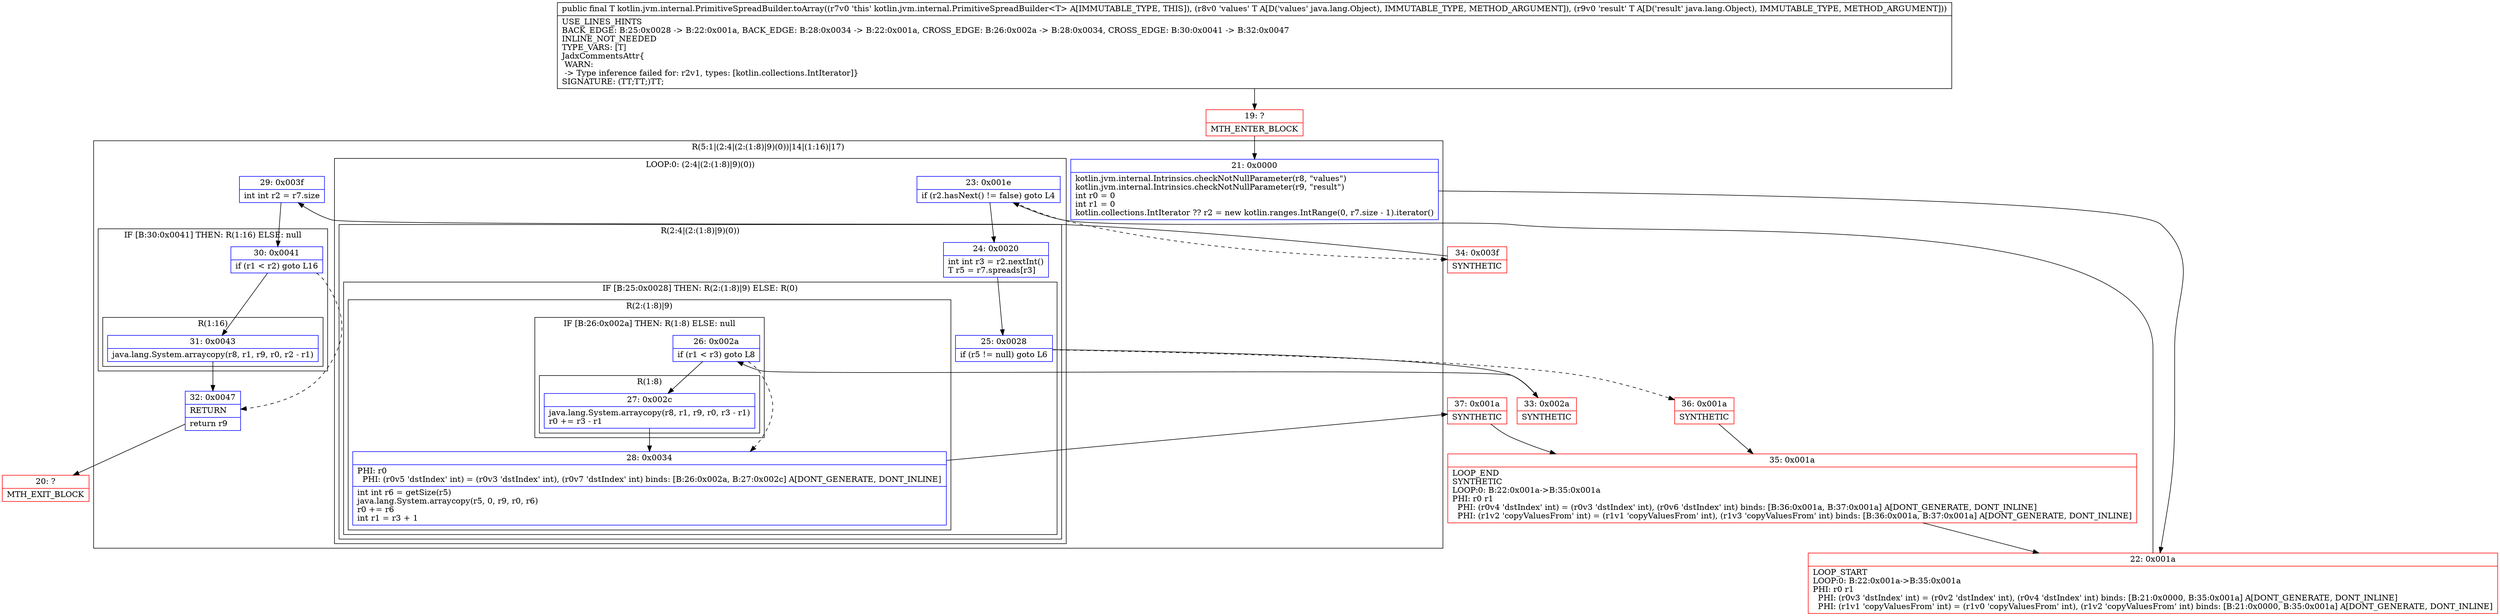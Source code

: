 digraph "CFG forkotlin.jvm.internal.PrimitiveSpreadBuilder.toArray(Ljava\/lang\/Object;Ljava\/lang\/Object;)Ljava\/lang\/Object;" {
subgraph cluster_Region_168926871 {
label = "R(5:1|(2:4|(2:(1:8)|9)(0))|14|(1:16)|17)";
node [shape=record,color=blue];
Node_21 [shape=record,label="{21\:\ 0x0000|kotlin.jvm.internal.Intrinsics.checkNotNullParameter(r8, \"values\")\lkotlin.jvm.internal.Intrinsics.checkNotNullParameter(r9, \"result\")\lint r0 = 0\lint r1 = 0\lkotlin.collections.IntIterator ?? r2 = new kotlin.ranges.IntRange(0, r7.size \- 1).iterator()\l}"];
subgraph cluster_LoopRegion_1565636349 {
label = "LOOP:0: (2:4|(2:(1:8)|9)(0))";
node [shape=record,color=blue];
Node_23 [shape=record,label="{23\:\ 0x001e|if (r2.hasNext() != false) goto L4\l}"];
subgraph cluster_Region_438052435 {
label = "R(2:4|(2:(1:8)|9)(0))";
node [shape=record,color=blue];
Node_24 [shape=record,label="{24\:\ 0x0020|int int r3 = r2.nextInt()\lT r5 = r7.spreads[r3]\l}"];
subgraph cluster_IfRegion_1170585576 {
label = "IF [B:25:0x0028] THEN: R(2:(1:8)|9) ELSE: R(0)";
node [shape=record,color=blue];
Node_25 [shape=record,label="{25\:\ 0x0028|if (r5 != null) goto L6\l}"];
subgraph cluster_Region_1227916426 {
label = "R(2:(1:8)|9)";
node [shape=record,color=blue];
subgraph cluster_IfRegion_1948607612 {
label = "IF [B:26:0x002a] THEN: R(1:8) ELSE: null";
node [shape=record,color=blue];
Node_26 [shape=record,label="{26\:\ 0x002a|if (r1 \< r3) goto L8\l}"];
subgraph cluster_Region_668496422 {
label = "R(1:8)";
node [shape=record,color=blue];
Node_27 [shape=record,label="{27\:\ 0x002c|java.lang.System.arraycopy(r8, r1, r9, r0, r3 \- r1)\lr0 += r3 \- r1\l}"];
}
}
Node_28 [shape=record,label="{28\:\ 0x0034|PHI: r0 \l  PHI: (r0v5 'dstIndex' int) = (r0v3 'dstIndex' int), (r0v7 'dstIndex' int) binds: [B:26:0x002a, B:27:0x002c] A[DONT_GENERATE, DONT_INLINE]\l|int int r6 = getSize(r5)\ljava.lang.System.arraycopy(r5, 0, r9, r0, r6)\lr0 += r6\lint r1 = r3 + 1\l}"];
}
subgraph cluster_Region_1124831673 {
label = "R(0)";
node [shape=record,color=blue];
}
}
}
}
Node_29 [shape=record,label="{29\:\ 0x003f|int int r2 = r7.size\l}"];
subgraph cluster_IfRegion_972864166 {
label = "IF [B:30:0x0041] THEN: R(1:16) ELSE: null";
node [shape=record,color=blue];
Node_30 [shape=record,label="{30\:\ 0x0041|if (r1 \< r2) goto L16\l}"];
subgraph cluster_Region_1917233541 {
label = "R(1:16)";
node [shape=record,color=blue];
Node_31 [shape=record,label="{31\:\ 0x0043|java.lang.System.arraycopy(r8, r1, r9, r0, r2 \- r1)\l}"];
}
}
Node_32 [shape=record,label="{32\:\ 0x0047|RETURN\l|return r9\l}"];
}
Node_19 [shape=record,color=red,label="{19\:\ ?|MTH_ENTER_BLOCK\l}"];
Node_22 [shape=record,color=red,label="{22\:\ 0x001a|LOOP_START\lLOOP:0: B:22:0x001a\-\>B:35:0x001a\lPHI: r0 r1 \l  PHI: (r0v3 'dstIndex' int) = (r0v2 'dstIndex' int), (r0v4 'dstIndex' int) binds: [B:21:0x0000, B:35:0x001a] A[DONT_GENERATE, DONT_INLINE]\l  PHI: (r1v1 'copyValuesFrom' int) = (r1v0 'copyValuesFrom' int), (r1v2 'copyValuesFrom' int) binds: [B:21:0x0000, B:35:0x001a] A[DONT_GENERATE, DONT_INLINE]\l}"];
Node_33 [shape=record,color=red,label="{33\:\ 0x002a|SYNTHETIC\l}"];
Node_37 [shape=record,color=red,label="{37\:\ 0x001a|SYNTHETIC\l}"];
Node_35 [shape=record,color=red,label="{35\:\ 0x001a|LOOP_END\lSYNTHETIC\lLOOP:0: B:22:0x001a\-\>B:35:0x001a\lPHI: r0 r1 \l  PHI: (r0v4 'dstIndex' int) = (r0v3 'dstIndex' int), (r0v6 'dstIndex' int) binds: [B:36:0x001a, B:37:0x001a] A[DONT_GENERATE, DONT_INLINE]\l  PHI: (r1v2 'copyValuesFrom' int) = (r1v1 'copyValuesFrom' int), (r1v3 'copyValuesFrom' int) binds: [B:36:0x001a, B:37:0x001a] A[DONT_GENERATE, DONT_INLINE]\l}"];
Node_36 [shape=record,color=red,label="{36\:\ 0x001a|SYNTHETIC\l}"];
Node_34 [shape=record,color=red,label="{34\:\ 0x003f|SYNTHETIC\l}"];
Node_20 [shape=record,color=red,label="{20\:\ ?|MTH_EXIT_BLOCK\l}"];
MethodNode[shape=record,label="{public final T kotlin.jvm.internal.PrimitiveSpreadBuilder.toArray((r7v0 'this' kotlin.jvm.internal.PrimitiveSpreadBuilder\<T\> A[IMMUTABLE_TYPE, THIS]), (r8v0 'values' T A[D('values' java.lang.Object), IMMUTABLE_TYPE, METHOD_ARGUMENT]), (r9v0 'result' T A[D('result' java.lang.Object), IMMUTABLE_TYPE, METHOD_ARGUMENT]))  | USE_LINES_HINTS\lBACK_EDGE: B:25:0x0028 \-\> B:22:0x001a, BACK_EDGE: B:28:0x0034 \-\> B:22:0x001a, CROSS_EDGE: B:26:0x002a \-\> B:28:0x0034, CROSS_EDGE: B:30:0x0041 \-\> B:32:0x0047\lINLINE_NOT_NEEDED\lTYPE_VARS: [T]\lJadxCommentsAttr\{\l WARN: \l \-\> Type inference failed for: r2v1, types: [kotlin.collections.IntIterator]\}\lSIGNATURE: (TT;TT;)TT;\l}"];
MethodNode -> Node_19;Node_21 -> Node_22;
Node_23 -> Node_24;
Node_23 -> Node_34[style=dashed];
Node_24 -> Node_25;
Node_25 -> Node_33;
Node_25 -> Node_36[style=dashed];
Node_26 -> Node_27;
Node_26 -> Node_28[style=dashed];
Node_27 -> Node_28;
Node_28 -> Node_37;
Node_29 -> Node_30;
Node_30 -> Node_31;
Node_30 -> Node_32[style=dashed];
Node_31 -> Node_32;
Node_32 -> Node_20;
Node_19 -> Node_21;
Node_22 -> Node_23;
Node_33 -> Node_26;
Node_37 -> Node_35;
Node_35 -> Node_22;
Node_36 -> Node_35;
Node_34 -> Node_29;
}

